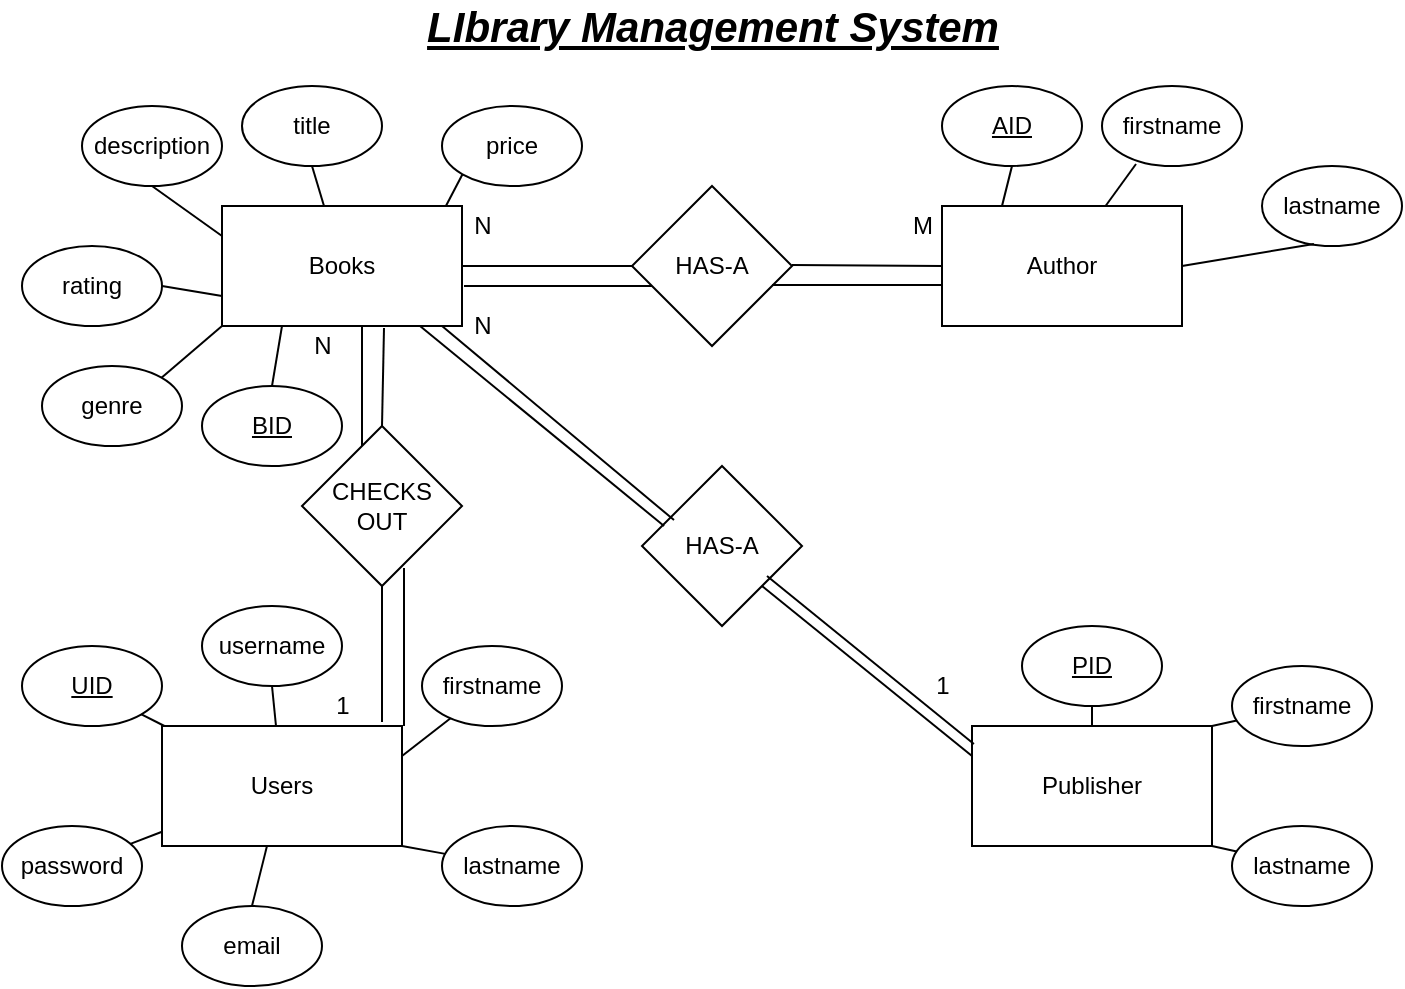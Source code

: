 <mxfile version="13.10.0" type="device"><diagram id="R2lEEEUBdFMjLlhIrx00" name="Page-1"><mxGraphModel dx="1022" dy="403" grid="1" gridSize="10" guides="1" tooltips="1" connect="1" arrows="1" fold="1" page="1" pageScale="1" pageWidth="850" pageHeight="1100" math="0" shadow="0" extFonts="Permanent Marker^https://fonts.googleapis.com/css?family=Permanent+Marker"><root><mxCell id="0"/><mxCell id="1" parent="0"/><mxCell id="axE6GOriaA-tv6EiwOnh-1" value="Books" style="rounded=0;whiteSpace=wrap;html=1;" parent="1" vertex="1"><mxGeometry x="180" y="140" width="120" height="60" as="geometry"/></mxCell><mxCell id="axE6GOriaA-tv6EiwOnh-2" value="Author" style="rounded=0;whiteSpace=wrap;html=1;" parent="1" vertex="1"><mxGeometry x="540" y="140" width="120" height="60" as="geometry"/></mxCell><mxCell id="axE6GOriaA-tv6EiwOnh-3" value="Users" style="rounded=0;whiteSpace=wrap;html=1;" parent="1" vertex="1"><mxGeometry x="150" y="400" width="120" height="60" as="geometry"/></mxCell><mxCell id="axE6GOriaA-tv6EiwOnh-4" value="Publisher" style="rounded=0;whiteSpace=wrap;html=1;" parent="1" vertex="1"><mxGeometry x="555" y="400" width="120" height="60" as="geometry"/></mxCell><mxCell id="axE6GOriaA-tv6EiwOnh-5" value="&lt;font style=&quot;font-size: 21px&quot;&gt;&lt;b&gt;&lt;u&gt;&lt;i&gt;LIbrary Management System&lt;/i&gt;&lt;/u&gt;&lt;/b&gt;&lt;/font&gt;" style="text;html=1;align=center;verticalAlign=middle;resizable=0;points=[];autosize=1;" parent="1" vertex="1"><mxGeometry x="275" y="40" width="300" height="20" as="geometry"/></mxCell><mxCell id="axE6GOriaA-tv6EiwOnh-6" value="&lt;u&gt;UID&lt;/u&gt;" style="ellipse;whiteSpace=wrap;html=1;" parent="1" vertex="1"><mxGeometry x="80" y="360" width="70" height="40" as="geometry"/></mxCell><mxCell id="axE6GOriaA-tv6EiwOnh-7" value="username" style="ellipse;whiteSpace=wrap;html=1;" parent="1" vertex="1"><mxGeometry x="170" y="340" width="70" height="40" as="geometry"/></mxCell><mxCell id="axE6GOriaA-tv6EiwOnh-8" value="password" style="ellipse;whiteSpace=wrap;html=1;" parent="1" vertex="1"><mxGeometry x="70" y="450" width="70" height="40" as="geometry"/></mxCell><mxCell id="axE6GOriaA-tv6EiwOnh-9" value="email" style="ellipse;whiteSpace=wrap;html=1;" parent="1" vertex="1"><mxGeometry x="160" y="490" width="70" height="40" as="geometry"/></mxCell><mxCell id="axE6GOriaA-tv6EiwOnh-11" value="" style="endArrow=none;html=1;entryX=1;entryY=1;entryDx=0;entryDy=0;" parent="1" source="axE6GOriaA-tv6EiwOnh-3" target="axE6GOriaA-tv6EiwOnh-6" edge="1"><mxGeometry width="50" height="50" relative="1" as="geometry"><mxPoint x="370" y="390" as="sourcePoint"/><mxPoint x="420" y="340" as="targetPoint"/></mxGeometry></mxCell><mxCell id="axE6GOriaA-tv6EiwOnh-12" value="" style="endArrow=none;html=1;entryX=0.5;entryY=1;entryDx=0;entryDy=0;" parent="1" source="axE6GOriaA-tv6EiwOnh-3" target="axE6GOriaA-tv6EiwOnh-7" edge="1"><mxGeometry width="50" height="50" relative="1" as="geometry"><mxPoint x="370" y="390" as="sourcePoint"/><mxPoint x="420" y="340" as="targetPoint"/></mxGeometry></mxCell><mxCell id="axE6GOriaA-tv6EiwOnh-13" value="" style="endArrow=none;html=1;" parent="1" source="axE6GOriaA-tv6EiwOnh-8" target="axE6GOriaA-tv6EiwOnh-3" edge="1"><mxGeometry width="50" height="50" relative="1" as="geometry"><mxPoint x="370" y="390" as="sourcePoint"/><mxPoint x="420" y="340" as="targetPoint"/></mxGeometry></mxCell><mxCell id="axE6GOriaA-tv6EiwOnh-14" value="" style="endArrow=none;html=1;exitX=0.5;exitY=0;exitDx=0;exitDy=0;" parent="1" source="axE6GOriaA-tv6EiwOnh-9" target="axE6GOriaA-tv6EiwOnh-3" edge="1"><mxGeometry width="50" height="50" relative="1" as="geometry"><mxPoint x="370" y="390" as="sourcePoint"/><mxPoint x="420" y="340" as="targetPoint"/></mxGeometry></mxCell><mxCell id="axE6GOriaA-tv6EiwOnh-16" value="firstname" style="ellipse;whiteSpace=wrap;html=1;" parent="1" vertex="1"><mxGeometry x="280" y="360" width="70" height="40" as="geometry"/></mxCell><mxCell id="axE6GOriaA-tv6EiwOnh-17" value="lastname" style="ellipse;whiteSpace=wrap;html=1;" parent="1" vertex="1"><mxGeometry x="290" y="450" width="70" height="40" as="geometry"/></mxCell><mxCell id="axE6GOriaA-tv6EiwOnh-18" value="" style="endArrow=none;html=1;exitX=1;exitY=0.25;exitDx=0;exitDy=0;" parent="1" source="axE6GOriaA-tv6EiwOnh-3" target="axE6GOriaA-tv6EiwOnh-16" edge="1"><mxGeometry width="50" height="50" relative="1" as="geometry"><mxPoint x="370" y="390" as="sourcePoint"/><mxPoint x="420" y="340" as="targetPoint"/></mxGeometry></mxCell><mxCell id="axE6GOriaA-tv6EiwOnh-19" value="" style="endArrow=none;html=1;exitX=1;exitY=1;exitDx=0;exitDy=0;" parent="1" source="axE6GOriaA-tv6EiwOnh-3" target="axE6GOriaA-tv6EiwOnh-17" edge="1"><mxGeometry width="50" height="50" relative="1" as="geometry"><mxPoint x="370" y="390" as="sourcePoint"/><mxPoint x="420" y="340" as="targetPoint"/></mxGeometry></mxCell><mxCell id="axE6GOriaA-tv6EiwOnh-20" value="firstname" style="ellipse;whiteSpace=wrap;html=1;" parent="1" vertex="1"><mxGeometry x="620" y="80" width="70" height="40" as="geometry"/></mxCell><mxCell id="axE6GOriaA-tv6EiwOnh-21" value="lastname" style="ellipse;whiteSpace=wrap;html=1;" parent="1" vertex="1"><mxGeometry x="700" y="120" width="70" height="40" as="geometry"/></mxCell><mxCell id="axE6GOriaA-tv6EiwOnh-22" value="lastname" style="ellipse;whiteSpace=wrap;html=1;" parent="1" vertex="1"><mxGeometry x="685" y="450" width="70" height="40" as="geometry"/></mxCell><mxCell id="axE6GOriaA-tv6EiwOnh-24" value="firstname" style="ellipse;whiteSpace=wrap;html=1;" parent="1" vertex="1"><mxGeometry x="685" y="370" width="70" height="40" as="geometry"/></mxCell><mxCell id="axE6GOriaA-tv6EiwOnh-25" value="" style="endArrow=none;html=1;exitX=1;exitY=0;exitDx=0;exitDy=0;" parent="1" source="axE6GOriaA-tv6EiwOnh-4" target="axE6GOriaA-tv6EiwOnh-24" edge="1"><mxGeometry width="50" height="50" relative="1" as="geometry"><mxPoint x="415" y="390" as="sourcePoint"/><mxPoint x="465" y="340" as="targetPoint"/></mxGeometry></mxCell><mxCell id="axE6GOriaA-tv6EiwOnh-26" value="" style="endArrow=none;html=1;entryX=1;entryY=1;entryDx=0;entryDy=0;" parent="1" source="axE6GOriaA-tv6EiwOnh-22" target="axE6GOriaA-tv6EiwOnh-4" edge="1"><mxGeometry width="50" height="50" relative="1" as="geometry"><mxPoint x="415" y="390" as="sourcePoint"/><mxPoint x="675" y="470" as="targetPoint"/></mxGeometry></mxCell><mxCell id="axE6GOriaA-tv6EiwOnh-27" value="" style="endArrow=none;html=1;entryX=0.243;entryY=0.975;entryDx=0;entryDy=0;entryPerimeter=0;" parent="1" source="axE6GOriaA-tv6EiwOnh-2" target="axE6GOriaA-tv6EiwOnh-20" edge="1"><mxGeometry width="50" height="50" relative="1" as="geometry"><mxPoint x="400" y="320" as="sourcePoint"/><mxPoint x="450" y="270" as="targetPoint"/></mxGeometry></mxCell><mxCell id="axE6GOriaA-tv6EiwOnh-28" value="" style="endArrow=none;html=1;entryX=0.371;entryY=0.975;entryDx=0;entryDy=0;entryPerimeter=0;exitX=1;exitY=0.5;exitDx=0;exitDy=0;" parent="1" source="axE6GOriaA-tv6EiwOnh-2" target="axE6GOriaA-tv6EiwOnh-21" edge="1"><mxGeometry width="50" height="50" relative="1" as="geometry"><mxPoint x="680" y="230" as="sourcePoint"/><mxPoint x="730" y="180" as="targetPoint"/><Array as="points"/></mxGeometry></mxCell><mxCell id="axE6GOriaA-tv6EiwOnh-29" value="description" style="ellipse;whiteSpace=wrap;html=1;" parent="1" vertex="1"><mxGeometry x="110" y="90" width="70" height="40" as="geometry"/></mxCell><mxCell id="axE6GOriaA-tv6EiwOnh-30" value="&lt;u&gt;PID&lt;/u&gt;" style="ellipse;whiteSpace=wrap;html=1;" parent="1" vertex="1"><mxGeometry x="580" y="350" width="70" height="40" as="geometry"/></mxCell><mxCell id="axE6GOriaA-tv6EiwOnh-31" value="&lt;u&gt;AID&lt;/u&gt;" style="ellipse;whiteSpace=wrap;html=1;" parent="1" vertex="1"><mxGeometry x="540" y="80" width="70" height="40" as="geometry"/></mxCell><mxCell id="axE6GOriaA-tv6EiwOnh-32" value="title" style="ellipse;whiteSpace=wrap;html=1;" parent="1" vertex="1"><mxGeometry x="190" y="80" width="70" height="40" as="geometry"/></mxCell><mxCell id="axE6GOriaA-tv6EiwOnh-33" value="" style="endArrow=none;html=1;entryX=0.5;entryY=1;entryDx=0;entryDy=0;exitX=0.5;exitY=0;exitDx=0;exitDy=0;" parent="1" source="axE6GOriaA-tv6EiwOnh-4" target="axE6GOriaA-tv6EiwOnh-30" edge="1"><mxGeometry width="50" height="50" relative="1" as="geometry"><mxPoint x="415" y="390" as="sourcePoint"/><mxPoint x="465" y="340" as="targetPoint"/></mxGeometry></mxCell><mxCell id="axE6GOriaA-tv6EiwOnh-34" value="" style="endArrow=none;html=1;entryX=0.5;entryY=1;entryDx=0;entryDy=0;" parent="1" source="axE6GOriaA-tv6EiwOnh-1" target="axE6GOriaA-tv6EiwOnh-32" edge="1"><mxGeometry width="50" height="50" relative="1" as="geometry"><mxPoint x="400" y="320" as="sourcePoint"/><mxPoint x="450" y="270" as="targetPoint"/></mxGeometry></mxCell><mxCell id="axE6GOriaA-tv6EiwOnh-35" value="" style="endArrow=none;html=1;entryX=0.5;entryY=1;entryDx=0;entryDy=0;exitX=0;exitY=0.25;exitDx=0;exitDy=0;" parent="1" source="axE6GOriaA-tv6EiwOnh-1" target="axE6GOriaA-tv6EiwOnh-29" edge="1"><mxGeometry width="50" height="50" relative="1" as="geometry"><mxPoint x="400" y="320" as="sourcePoint"/><mxPoint x="450" y="270" as="targetPoint"/></mxGeometry></mxCell><mxCell id="axE6GOriaA-tv6EiwOnh-36" value="" style="endArrow=none;html=1;entryX=0.5;entryY=1;entryDx=0;entryDy=0;exitX=0.25;exitY=0;exitDx=0;exitDy=0;" parent="1" source="axE6GOriaA-tv6EiwOnh-2" target="axE6GOriaA-tv6EiwOnh-31" edge="1"><mxGeometry width="50" height="50" relative="1" as="geometry"><mxPoint x="400" y="320" as="sourcePoint"/><mxPoint x="450" y="270" as="targetPoint"/></mxGeometry></mxCell><mxCell id="axE6GOriaA-tv6EiwOnh-37" value="rating" style="ellipse;whiteSpace=wrap;html=1;" parent="1" vertex="1"><mxGeometry x="80" y="160" width="70" height="40" as="geometry"/></mxCell><mxCell id="axE6GOriaA-tv6EiwOnh-38" value="" style="endArrow=none;html=1;exitX=1;exitY=0.5;exitDx=0;exitDy=0;entryX=0;entryY=0.75;entryDx=0;entryDy=0;" parent="1" source="axE6GOriaA-tv6EiwOnh-37" target="axE6GOriaA-tv6EiwOnh-1" edge="1"><mxGeometry width="50" height="50" relative="1" as="geometry"><mxPoint x="180" y="250" as="sourcePoint"/><mxPoint x="230" y="200" as="targetPoint"/></mxGeometry></mxCell><mxCell id="axE6GOriaA-tv6EiwOnh-39" value="HAS-A" style="rhombus;whiteSpace=wrap;html=1;" parent="1" vertex="1"><mxGeometry x="385" y="130" width="80" height="80" as="geometry"/></mxCell><mxCell id="axE6GOriaA-tv6EiwOnh-40" value="" style="endArrow=none;html=1;exitX=1;exitY=0.5;exitDx=0;exitDy=0;entryX=0;entryY=0.5;entryDx=0;entryDy=0;" parent="1" source="axE6GOriaA-tv6EiwOnh-1" target="axE6GOriaA-tv6EiwOnh-39" edge="1"><mxGeometry width="50" height="50" relative="1" as="geometry"><mxPoint x="390" y="320" as="sourcePoint"/><mxPoint x="360" y="170" as="targetPoint"/><Array as="points"><mxPoint x="340" y="170"/></Array></mxGeometry></mxCell><mxCell id="axE6GOriaA-tv6EiwOnh-43" value="" style="endArrow=none;html=1;exitX=1;exitY=0.5;exitDx=0;exitDy=0;entryX=0;entryY=0.5;entryDx=0;entryDy=0;" parent="1" target="axE6GOriaA-tv6EiwOnh-2" edge="1"><mxGeometry width="50" height="50" relative="1" as="geometry"><mxPoint x="465" y="169.5" as="sourcePoint"/><mxPoint x="515" y="169.5" as="targetPoint"/></mxGeometry></mxCell><mxCell id="axE6GOriaA-tv6EiwOnh-45" value="" style="endArrow=none;html=1;entryX=0;entryY=0.5;entryDx=0;entryDy=0;" parent="1" edge="1"><mxGeometry width="50" height="50" relative="1" as="geometry"><mxPoint x="301" y="180" as="sourcePoint"/><mxPoint x="395" y="180" as="targetPoint"/><Array as="points"><mxPoint x="350" y="180"/></Array></mxGeometry></mxCell><mxCell id="axE6GOriaA-tv6EiwOnh-46" value="" style="endArrow=none;html=1;exitX=1;exitY=0.5;exitDx=0;exitDy=0;entryX=0;entryY=0.5;entryDx=0;entryDy=0;" parent="1" edge="1"><mxGeometry width="50" height="50" relative="1" as="geometry"><mxPoint x="455" y="179.5" as="sourcePoint"/><mxPoint x="540" y="179.5" as="targetPoint"/><Array as="points"><mxPoint x="495" y="179.5"/></Array></mxGeometry></mxCell><mxCell id="axE6GOriaA-tv6EiwOnh-47" value="N" style="text;html=1;align=center;verticalAlign=middle;resizable=0;points=[];autosize=1;" parent="1" vertex="1"><mxGeometry x="300" y="140" width="20" height="20" as="geometry"/></mxCell><mxCell id="axE6GOriaA-tv6EiwOnh-48" value="M" style="text;html=1;align=center;verticalAlign=middle;resizable=0;points=[];autosize=1;" parent="1" vertex="1"><mxGeometry x="515" y="140" width="30" height="20" as="geometry"/></mxCell><mxCell id="axE6GOriaA-tv6EiwOnh-49" value="HAS-A" style="rhombus;whiteSpace=wrap;html=1;" parent="1" vertex="1"><mxGeometry x="390" y="270" width="80" height="80" as="geometry"/></mxCell><mxCell id="axE6GOriaA-tv6EiwOnh-50" value="" style="endArrow=none;html=1;entryX=0.825;entryY=1;entryDx=0;entryDy=0;entryPerimeter=0;exitX=0.138;exitY=0.375;exitDx=0;exitDy=0;exitPerimeter=0;" parent="1" source="axE6GOriaA-tv6EiwOnh-49" target="axE6GOriaA-tv6EiwOnh-1" edge="1"><mxGeometry width="50" height="50" relative="1" as="geometry"><mxPoint x="350" y="310" as="sourcePoint"/><mxPoint x="400" y="260" as="targetPoint"/></mxGeometry></mxCell><mxCell id="axE6GOriaA-tv6EiwOnh-52" value="" style="endArrow=none;html=1;entryX=0.825;entryY=1;entryDx=0;entryDy=0;entryPerimeter=0;exitX=0;exitY=0.25;exitDx=0;exitDy=0;" parent="1" source="axE6GOriaA-tv6EiwOnh-4" edge="1"><mxGeometry width="50" height="50" relative="1" as="geometry"><mxPoint x="550" y="410" as="sourcePoint"/><mxPoint x="450" y="330" as="targetPoint"/></mxGeometry></mxCell><mxCell id="axE6GOriaA-tv6EiwOnh-54" value="" style="endArrow=none;html=1;entryX=1;entryY=1;entryDx=0;entryDy=0;exitX=0.008;exitY=0.15;exitDx=0;exitDy=0;exitPerimeter=0;" parent="1" source="axE6GOriaA-tv6EiwOnh-4" edge="1"><mxGeometry width="50" height="50" relative="1" as="geometry"><mxPoint x="545" y="400" as="sourcePoint"/><mxPoint x="452.5" y="325" as="targetPoint"/></mxGeometry></mxCell><mxCell id="axE6GOriaA-tv6EiwOnh-56" value="" style="endArrow=none;html=1;entryX=0.825;entryY=1;entryDx=0;entryDy=0;entryPerimeter=0;exitX=0.2;exitY=0.338;exitDx=0;exitDy=0;exitPerimeter=0;" parent="1" source="axE6GOriaA-tv6EiwOnh-49" edge="1"><mxGeometry width="50" height="50" relative="1" as="geometry"><mxPoint x="400" y="290" as="sourcePoint"/><mxPoint x="290.0" y="200" as="targetPoint"/></mxGeometry></mxCell><mxCell id="axE6GOriaA-tv6EiwOnh-57" value="N" style="text;html=1;align=center;verticalAlign=middle;resizable=0;points=[];autosize=1;" parent="1" vertex="1"><mxGeometry x="300" y="190" width="20" height="20" as="geometry"/></mxCell><mxCell id="axE6GOriaA-tv6EiwOnh-58" value="1" style="text;html=1;align=center;verticalAlign=middle;resizable=0;points=[];autosize=1;" parent="1" vertex="1"><mxGeometry x="530" y="370" width="20" height="20" as="geometry"/></mxCell><mxCell id="axE6GOriaA-tv6EiwOnh-59" value="CHECKS&lt;br&gt;OUT" style="rhombus;whiteSpace=wrap;html=1;" parent="1" vertex="1"><mxGeometry x="220" y="250" width="80" height="80" as="geometry"/></mxCell><mxCell id="axE6GOriaA-tv6EiwOnh-60" value="" style="endArrow=none;html=1;" parent="1" edge="1"><mxGeometry width="50" height="50" relative="1" as="geometry"><mxPoint x="250" y="260" as="sourcePoint"/><mxPoint x="250" y="200" as="targetPoint"/></mxGeometry></mxCell><mxCell id="axE6GOriaA-tv6EiwOnh-61" value="" style="endArrow=none;html=1;entryX=0.825;entryY=1;entryDx=0;entryDy=0;entryPerimeter=0;" parent="1" edge="1"><mxGeometry width="50" height="50" relative="1" as="geometry"><mxPoint x="260" y="398" as="sourcePoint"/><mxPoint x="260" y="330" as="targetPoint"/></mxGeometry></mxCell><mxCell id="axE6GOriaA-tv6EiwOnh-62" value="" style="endArrow=none;html=1;exitX=0.5;exitY=0;exitDx=0;exitDy=0;entryX=0.675;entryY=1.017;entryDx=0;entryDy=0;entryPerimeter=0;" parent="1" source="axE6GOriaA-tv6EiwOnh-59" target="axE6GOriaA-tv6EiwOnh-1" edge="1"><mxGeometry width="50" height="50" relative="1" as="geometry"><mxPoint x="260" y="250" as="sourcePoint"/><mxPoint x="280" y="240" as="targetPoint"/></mxGeometry></mxCell><mxCell id="axE6GOriaA-tv6EiwOnh-63" value="" style="endArrow=none;html=1;entryX=0.675;entryY=1.017;entryDx=0;entryDy=0;entryPerimeter=0;" parent="1" edge="1"><mxGeometry width="50" height="50" relative="1" as="geometry"><mxPoint x="271" y="400" as="sourcePoint"/><mxPoint x="271" y="321.02" as="targetPoint"/></mxGeometry></mxCell><mxCell id="axE6GOriaA-tv6EiwOnh-64" value="N" style="text;html=1;align=center;verticalAlign=middle;resizable=0;points=[];autosize=1;" parent="1" vertex="1"><mxGeometry x="220" y="200" width="20" height="20" as="geometry"/></mxCell><mxCell id="axE6GOriaA-tv6EiwOnh-65" value="1" style="text;html=1;align=center;verticalAlign=middle;resizable=0;points=[];autosize=1;" parent="1" vertex="1"><mxGeometry x="230" y="380" width="20" height="20" as="geometry"/></mxCell><mxCell id="YcUqzcw-Yc6nuWPe0CER-1" value="genre" style="ellipse;whiteSpace=wrap;html=1;" vertex="1" parent="1"><mxGeometry x="90" y="220" width="70" height="40" as="geometry"/></mxCell><mxCell id="YcUqzcw-Yc6nuWPe0CER-2" value="price" style="ellipse;whiteSpace=wrap;html=1;" vertex="1" parent="1"><mxGeometry x="290" y="90" width="70" height="40" as="geometry"/></mxCell><mxCell id="YcUqzcw-Yc6nuWPe0CER-3" value="" style="endArrow=none;html=1;entryX=1;entryY=0;entryDx=0;entryDy=0;exitX=0;exitY=1;exitDx=0;exitDy=0;" edge="1" parent="1" source="axE6GOriaA-tv6EiwOnh-1" target="YcUqzcw-Yc6nuWPe0CER-1"><mxGeometry width="50" height="50" relative="1" as="geometry"><mxPoint x="60" y="350" as="sourcePoint"/><mxPoint x="110" y="300" as="targetPoint"/></mxGeometry></mxCell><mxCell id="YcUqzcw-Yc6nuWPe0CER-4" value="" style="endArrow=none;html=1;exitX=0.933;exitY=0;exitDx=0;exitDy=0;exitPerimeter=0;entryX=0;entryY=1;entryDx=0;entryDy=0;" edge="1" parent="1" source="axE6GOriaA-tv6EiwOnh-1" target="YcUqzcw-Yc6nuWPe0CER-2"><mxGeometry width="50" height="50" relative="1" as="geometry"><mxPoint x="385" y="125" as="sourcePoint"/><mxPoint x="435" y="75" as="targetPoint"/></mxGeometry></mxCell><mxCell id="YcUqzcw-Yc6nuWPe0CER-5" value="&lt;u&gt;BID&lt;/u&gt;" style="ellipse;whiteSpace=wrap;html=1;" vertex="1" parent="1"><mxGeometry x="170" y="230" width="70" height="40" as="geometry"/></mxCell><mxCell id="YcUqzcw-Yc6nuWPe0CER-6" value="" style="endArrow=none;html=1;entryX=0.25;entryY=1;entryDx=0;entryDy=0;exitX=0.5;exitY=0;exitDx=0;exitDy=0;" edge="1" parent="1" source="YcUqzcw-Yc6nuWPe0CER-5" target="axE6GOriaA-tv6EiwOnh-1"><mxGeometry width="50" height="50" relative="1" as="geometry"><mxPoint x="120" y="320" as="sourcePoint"/><mxPoint x="170" y="270" as="targetPoint"/></mxGeometry></mxCell></root></mxGraphModel></diagram></mxfile>